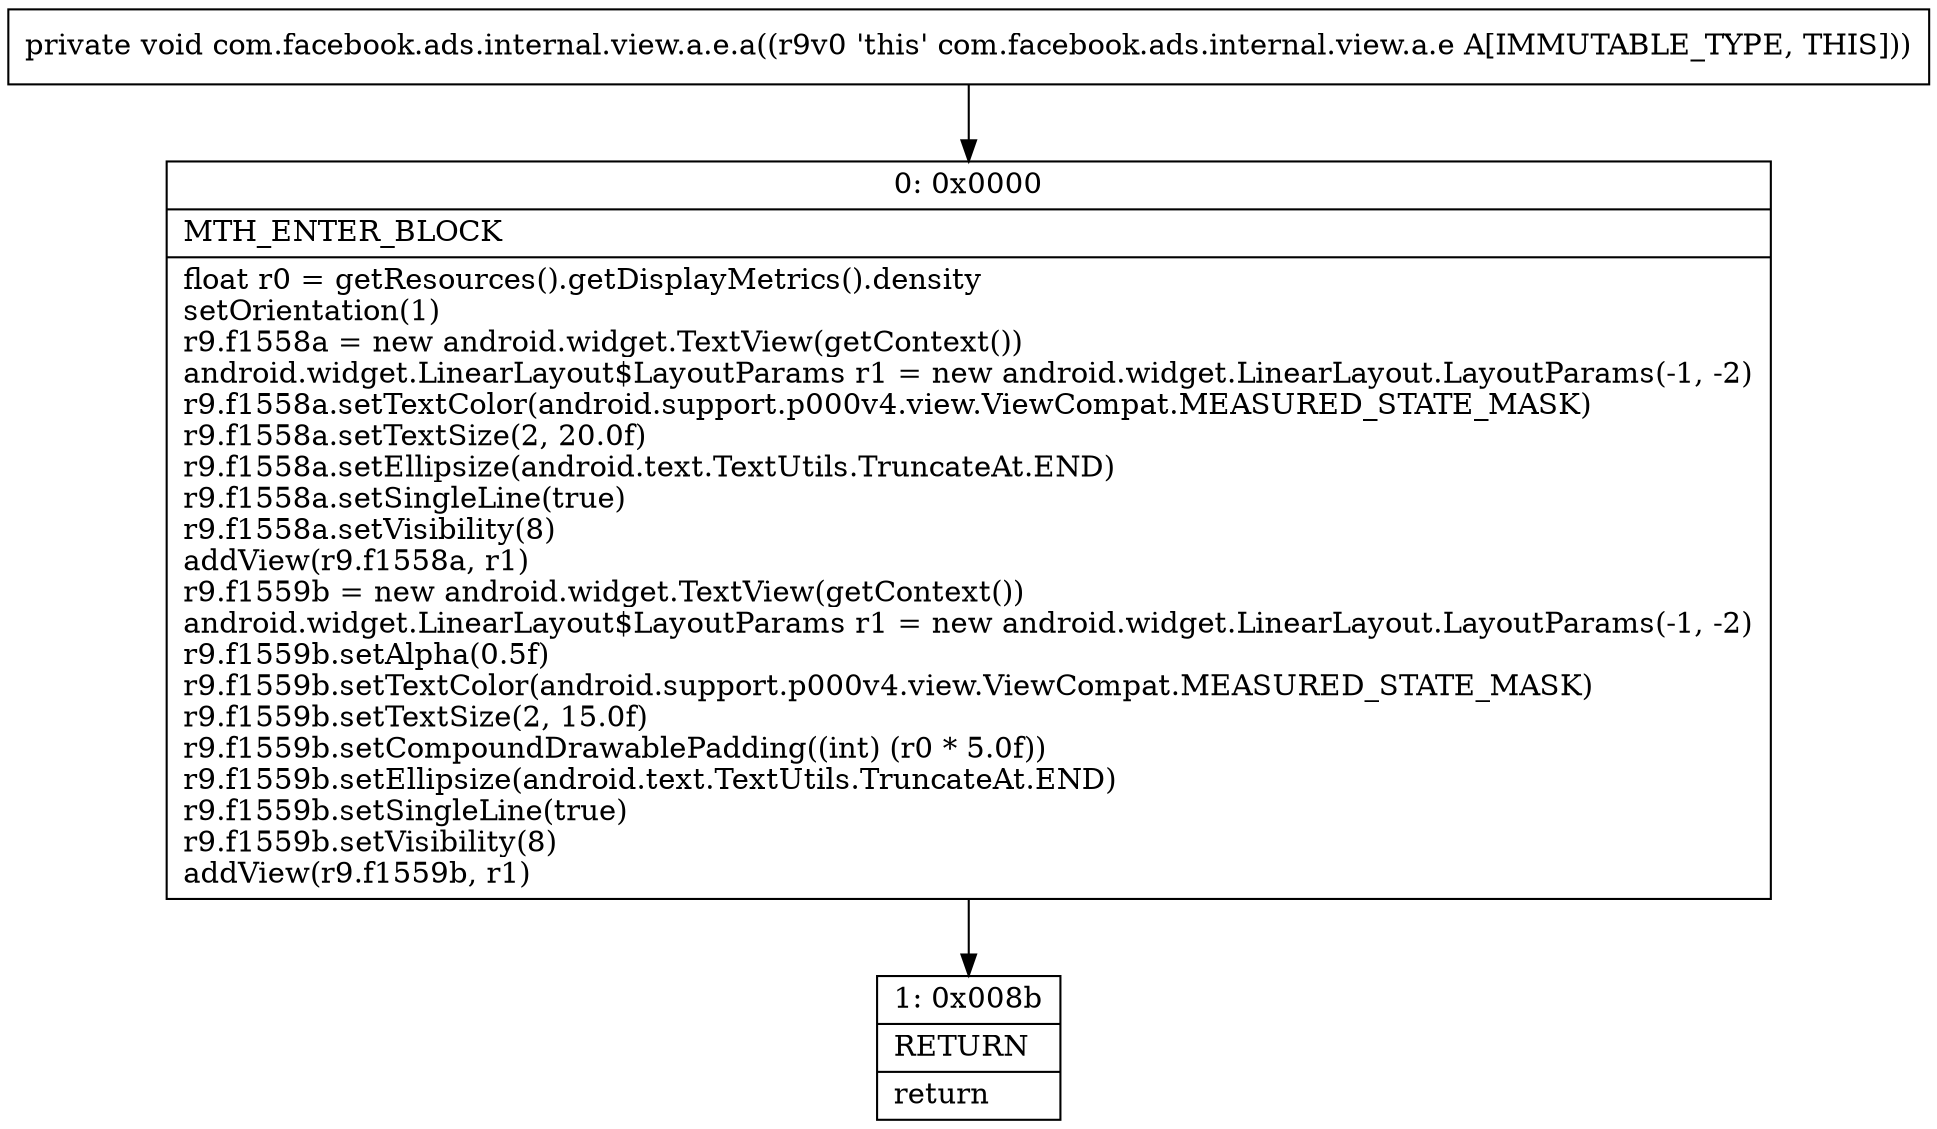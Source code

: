 digraph "CFG forcom.facebook.ads.internal.view.a.e.a()V" {
Node_0 [shape=record,label="{0\:\ 0x0000|MTH_ENTER_BLOCK\l|float r0 = getResources().getDisplayMetrics().density\lsetOrientation(1)\lr9.f1558a = new android.widget.TextView(getContext())\landroid.widget.LinearLayout$LayoutParams r1 = new android.widget.LinearLayout.LayoutParams(\-1, \-2)\lr9.f1558a.setTextColor(android.support.p000v4.view.ViewCompat.MEASURED_STATE_MASK)\lr9.f1558a.setTextSize(2, 20.0f)\lr9.f1558a.setEllipsize(android.text.TextUtils.TruncateAt.END)\lr9.f1558a.setSingleLine(true)\lr9.f1558a.setVisibility(8)\laddView(r9.f1558a, r1)\lr9.f1559b = new android.widget.TextView(getContext())\landroid.widget.LinearLayout$LayoutParams r1 = new android.widget.LinearLayout.LayoutParams(\-1, \-2)\lr9.f1559b.setAlpha(0.5f)\lr9.f1559b.setTextColor(android.support.p000v4.view.ViewCompat.MEASURED_STATE_MASK)\lr9.f1559b.setTextSize(2, 15.0f)\lr9.f1559b.setCompoundDrawablePadding((int) (r0 * 5.0f))\lr9.f1559b.setEllipsize(android.text.TextUtils.TruncateAt.END)\lr9.f1559b.setSingleLine(true)\lr9.f1559b.setVisibility(8)\laddView(r9.f1559b, r1)\l}"];
Node_1 [shape=record,label="{1\:\ 0x008b|RETURN\l|return\l}"];
MethodNode[shape=record,label="{private void com.facebook.ads.internal.view.a.e.a((r9v0 'this' com.facebook.ads.internal.view.a.e A[IMMUTABLE_TYPE, THIS])) }"];
MethodNode -> Node_0;
Node_0 -> Node_1;
}

